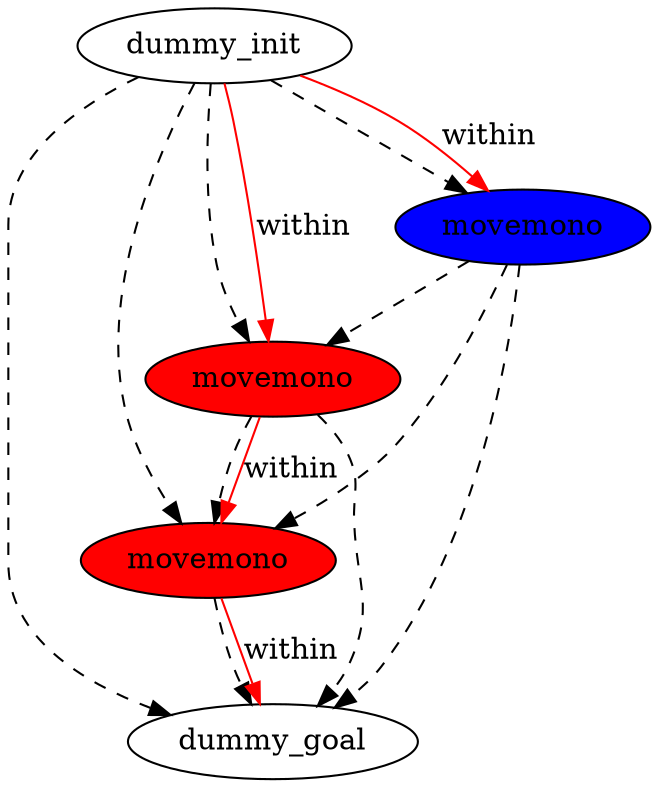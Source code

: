 digraph {
	"17658f16-f5d5-0a90-1222-f1be0a308019" [label=dummy_init fillcolor=white style=filled]
	"308982ec-d51d-0f01-13de-70ff74c07063" [label=dummy_goal fillcolor=white style=filled]
	"4d2a0724-da92-891e-40d0-c50853a693f9" [label=movemono fillcolor=red style=filled]
	"5864f696-f291-5077-7773-6f87b2003c36" [label=movemono fillcolor=red style=filled]
	"a6972800-f20a-7a14-6f25-29d5d957f7c8" [label=movemono fillcolor=blue style=filled]
	"4d2a0724-da92-891e-40d0-c50853a693f9" -> "308982ec-d51d-0f01-13de-70ff74c07063" [color=black style=dashed]
	"17658f16-f5d5-0a90-1222-f1be0a308019" -> "308982ec-d51d-0f01-13de-70ff74c07063" [color=black style=dashed]
	"a6972800-f20a-7a14-6f25-29d5d957f7c8" -> "4d2a0724-da92-891e-40d0-c50853a693f9" [color=black style=dashed]
	"17658f16-f5d5-0a90-1222-f1be0a308019" -> "a6972800-f20a-7a14-6f25-29d5d957f7c8" [color=black style=dashed]
	"17658f16-f5d5-0a90-1222-f1be0a308019" -> "4d2a0724-da92-891e-40d0-c50853a693f9" [color=black style=dashed]
	"a6972800-f20a-7a14-6f25-29d5d957f7c8" -> "308982ec-d51d-0f01-13de-70ff74c07063" [color=black style=dashed]
	"5864f696-f291-5077-7773-6f87b2003c36" -> "4d2a0724-da92-891e-40d0-c50853a693f9" [color=black style=dashed]
	"17658f16-f5d5-0a90-1222-f1be0a308019" -> "5864f696-f291-5077-7773-6f87b2003c36" [color=black style=dashed]
	"5864f696-f291-5077-7773-6f87b2003c36" -> "308982ec-d51d-0f01-13de-70ff74c07063" [color=black style=dashed]
	"a6972800-f20a-7a14-6f25-29d5d957f7c8" -> "5864f696-f291-5077-7773-6f87b2003c36" [color=black style=dashed]
	"4d2a0724-da92-891e-40d0-c50853a693f9" -> "308982ec-d51d-0f01-13de-70ff74c07063" [label=within color=red]
	"5864f696-f291-5077-7773-6f87b2003c36" -> "4d2a0724-da92-891e-40d0-c50853a693f9" [label=within color=red]
	"17658f16-f5d5-0a90-1222-f1be0a308019" -> "5864f696-f291-5077-7773-6f87b2003c36" [label=within color=red]
	"17658f16-f5d5-0a90-1222-f1be0a308019" -> "a6972800-f20a-7a14-6f25-29d5d957f7c8" [label=within color=red]
}
